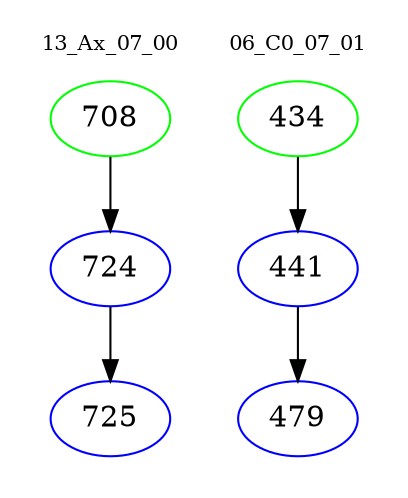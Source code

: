 digraph{
subgraph cluster_0 {
color = white
label = "13_Ax_07_00";
fontsize=10;
T0_708 [label="708", color="green"]
T0_708 -> T0_724 [color="black"]
T0_724 [label="724", color="blue"]
T0_724 -> T0_725 [color="black"]
T0_725 [label="725", color="blue"]
}
subgraph cluster_1 {
color = white
label = "06_C0_07_01";
fontsize=10;
T1_434 [label="434", color="green"]
T1_434 -> T1_441 [color="black"]
T1_441 [label="441", color="blue"]
T1_441 -> T1_479 [color="black"]
T1_479 [label="479", color="blue"]
}
}
